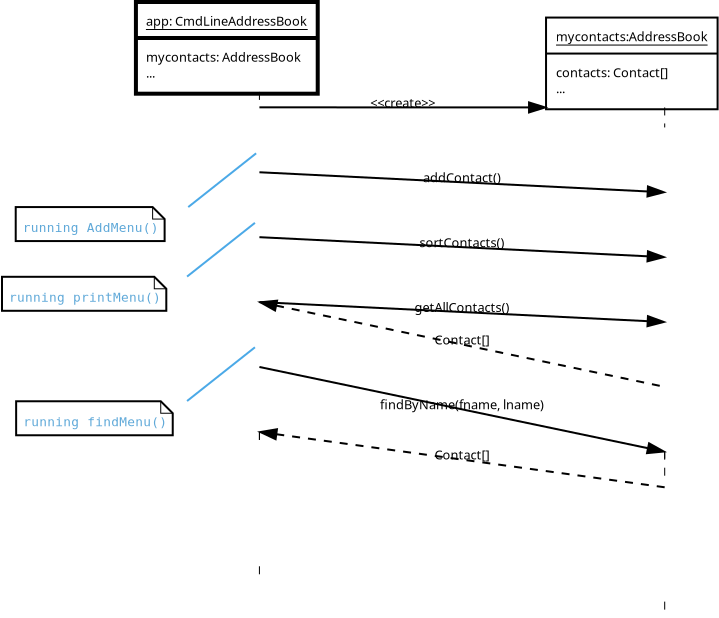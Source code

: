 <?xml version="1.0"?>
<dia:diagram xmlns:dia="http://www.lysator.liu.se/~alla/dia/">
  <dia:layer name="Background" visible="true">
    <dia:object type="UML - Object" version="0" id="O0">
      <dia:attribute name="obj_pos">
        <dia:point val="0.101,-1.737"/>
      </dia:attribute>
      <dia:attribute name="obj_bb">
        <dia:rectangle val="0.051,-1.787;12.501,2.808"/>
      </dia:attribute>
      <dia:attribute name="elem_corner">
        <dia:point val="0.101,-1.737"/>
      </dia:attribute>
      <dia:attribute name="elem_width">
        <dia:real val="12.35"/>
      </dia:attribute>
      <dia:attribute name="elem_height">
        <dia:real val="4.495"/>
      </dia:attribute>
      <dia:attribute name="text">
        <dia:composite type="text">
          <dia:attribute name="string">
            <dia:string>#app: CmdLineAddressBook#</dia:string>
          </dia:attribute>
          <dia:attribute name="font">
            <dia:font name="Helvetica"/>
          </dia:attribute>
          <dia:attribute name="height">
            <dia:real val="0.8"/>
          </dia:attribute>
          <dia:attribute name="pos">
            <dia:point val="6.276,-0.642"/>
          </dia:attribute>
          <dia:attribute name="color">
            <dia:color val="#000000"/>
          </dia:attribute>
          <dia:attribute name="alignment">
            <dia:enum val="1"/>
          </dia:attribute>
        </dia:composite>
      </dia:attribute>
      <dia:attribute name="stereotype">
        <dia:string/>
      </dia:attribute>
      <dia:attribute name="exstate">
        <dia:string/>
      </dia:attribute>
      <dia:attribute name="attrib">
        <dia:composite type="text">
          <dia:attribute name="string">
            <dia:string>#mycontacts: AddressBook
...#</dia:string>
          </dia:attribute>
          <dia:attribute name="font">
            <dia:font name="Helvetica"/>
          </dia:attribute>
          <dia:attribute name="height">
            <dia:real val="0.8"/>
          </dia:attribute>
          <dia:attribute name="pos">
            <dia:point val="0.601,1.158"/>
          </dia:attribute>
          <dia:attribute name="color">
            <dia:color val="#000000"/>
          </dia:attribute>
          <dia:attribute name="alignment">
            <dia:enum val="0"/>
          </dia:attribute>
        </dia:composite>
      </dia:attribute>
      <dia:attribute name="is_active">
        <dia:boolean val="true"/>
      </dia:attribute>
      <dia:attribute name="show_attribs">
        <dia:boolean val="true"/>
      </dia:attribute>
      <dia:attribute name="multiple">
        <dia:boolean val="false"/>
      </dia:attribute>
    </dia:object>
    <dia:object type="UML - Object" version="0" id="O1">
      <dia:attribute name="obj_pos">
        <dia:point val="20.607,-0.959"/>
      </dia:attribute>
      <dia:attribute name="obj_bb">
        <dia:rectangle val="20.557,-1.009;32.523,3.585"/>
      </dia:attribute>
      <dia:attribute name="elem_corner">
        <dia:point val="20.607,-0.959"/>
      </dia:attribute>
      <dia:attribute name="elem_width">
        <dia:real val="11.866"/>
      </dia:attribute>
      <dia:attribute name="elem_height">
        <dia:real val="4.495"/>
      </dia:attribute>
      <dia:attribute name="text">
        <dia:composite type="text">
          <dia:attribute name="string">
            <dia:string>#mycontacts:AddressBook#</dia:string>
          </dia:attribute>
          <dia:attribute name="font">
            <dia:font name="Helvetica"/>
          </dia:attribute>
          <dia:attribute name="height">
            <dia:real val="0.8"/>
          </dia:attribute>
          <dia:attribute name="pos">
            <dia:point val="26.54,0.135"/>
          </dia:attribute>
          <dia:attribute name="color">
            <dia:color val="#000000"/>
          </dia:attribute>
          <dia:attribute name="alignment">
            <dia:enum val="1"/>
          </dia:attribute>
        </dia:composite>
      </dia:attribute>
      <dia:attribute name="stereotype">
        <dia:string/>
      </dia:attribute>
      <dia:attribute name="exstate">
        <dia:string/>
      </dia:attribute>
      <dia:attribute name="attrib">
        <dia:composite type="text">
          <dia:attribute name="string">
            <dia:string>#contacts: Contact[]
...#</dia:string>
          </dia:attribute>
          <dia:attribute name="font">
            <dia:font name="Helvetica"/>
          </dia:attribute>
          <dia:attribute name="height">
            <dia:real val="0.8"/>
          </dia:attribute>
          <dia:attribute name="pos">
            <dia:point val="21.107,1.935"/>
          </dia:attribute>
          <dia:attribute name="color">
            <dia:color val="#000000"/>
          </dia:attribute>
          <dia:attribute name="alignment">
            <dia:enum val="0"/>
          </dia:attribute>
        </dia:composite>
      </dia:attribute>
      <dia:attribute name="is_active">
        <dia:boolean val="false"/>
      </dia:attribute>
      <dia:attribute name="show_attribs">
        <dia:boolean val="true"/>
      </dia:attribute>
      <dia:attribute name="multiple">
        <dia:boolean val="false"/>
      </dia:attribute>
    </dia:object>
    <dia:object type="UML - Lifeline" version="0" id="O2">
      <dia:attribute name="obj_pos">
        <dia:point val="6.276,2.758"/>
      </dia:attribute>
      <dia:attribute name="obj_bb">
        <dia:rectangle val="6.251,2.733;6.301,20.562"/>
      </dia:attribute>
      <dia:attribute name="conn_endpoints">
        <dia:point val="6.276,2.758"/>
        <dia:point val="6.276,20.537"/>
      </dia:attribute>
      <dia:attribute name="rtop">
        <dia:real val="0.773"/>
      </dia:attribute>
      <dia:attribute name="rbot">
        <dia:real val="17.001"/>
      </dia:attribute>
      <dia:attribute name="draw_focus">
        <dia:boolean val="false"/>
      </dia:attribute>
      <dia:attribute name="draw_cross">
        <dia:boolean val="false"/>
      </dia:attribute>
      <dia:connections>
        <dia:connection handle="0" to="O0" connection="6"/>
      </dia:connections>
    </dia:object>
    <dia:object type="UML - Lifeline" version="0" id="O3">
      <dia:attribute name="obj_pos">
        <dia:point val="26.54,3.535"/>
      </dia:attribute>
      <dia:attribute name="obj_bb">
        <dia:rectangle val="26.515,3.51;26.565,22.188"/>
      </dia:attribute>
      <dia:attribute name="conn_endpoints">
        <dia:point val="26.54,3.535"/>
        <dia:point val="26.54,22.163"/>
      </dia:attribute>
      <dia:attribute name="rtop">
        <dia:real val="1"/>
      </dia:attribute>
      <dia:attribute name="rbot">
        <dia:real val="17.213"/>
      </dia:attribute>
      <dia:attribute name="draw_focus">
        <dia:boolean val="false"/>
      </dia:attribute>
      <dia:attribute name="draw_cross">
        <dia:boolean val="false"/>
      </dia:attribute>
      <dia:connections>
        <dia:connection handle="0" to="O1" connection="6"/>
      </dia:connections>
    </dia:object>
    <dia:object type="UML - Message" version="0" id="O4">
      <dia:attribute name="obj_pos">
        <dia:point val="6.276,3.53"/>
      </dia:attribute>
      <dia:attribute name="obj_bb">
        <dia:rectangle val="6.226,2.938;20.657,3.935"/>
      </dia:attribute>
      <dia:attribute name="conn_endpoints">
        <dia:point val="6.276,3.53"/>
        <dia:point val="20.607,3.535"/>
      </dia:attribute>
      <dia:attribute name="text">
        <dia:string>##</dia:string>
      </dia:attribute>
      <dia:attribute name="text_pos">
        <dia:point val="13.442,3.533"/>
      </dia:attribute>
      <dia:attribute name="type">
        <dia:int val="1"/>
      </dia:attribute>
      <dia:connections>
        <dia:connection handle="0" to="O2" connection="0"/>
        <dia:connection handle="1" to="O1" connection="5"/>
      </dia:connections>
    </dia:object>
    <dia:object type="UML - Message" version="0" id="O5">
      <dia:attribute name="obj_pos">
        <dia:point val="6.276,6.776"/>
      </dia:attribute>
      <dia:attribute name="obj_bb">
        <dia:rectangle val="6.226,6.682;26.59,8.178"/>
      </dia:attribute>
      <dia:attribute name="conn_endpoints">
        <dia:point val="6.276,6.776"/>
        <dia:point val="26.54,7.778"/>
      </dia:attribute>
      <dia:attribute name="text">
        <dia:string>#addContact()#</dia:string>
      </dia:attribute>
      <dia:attribute name="text_pos">
        <dia:point val="16.408,7.277"/>
      </dia:attribute>
      <dia:attribute name="type">
        <dia:int val="0"/>
      </dia:attribute>
      <dia:connections>
        <dia:connection handle="0" to="O2" connection="1"/>
        <dia:connection handle="1" to="O3" connection="1"/>
      </dia:connections>
    </dia:object>
    <dia:object type="UML - Message" version="0" id="O6">
      <dia:attribute name="obj_pos">
        <dia:point val="6.276,10.022"/>
      </dia:attribute>
      <dia:attribute name="obj_bb">
        <dia:rectangle val="6.226,9.927;26.59,11.42"/>
      </dia:attribute>
      <dia:attribute name="conn_endpoints">
        <dia:point val="6.276,10.022"/>
        <dia:point val="26.54,11.021"/>
      </dia:attribute>
      <dia:attribute name="text">
        <dia:string>#sortContacts()#</dia:string>
      </dia:attribute>
      <dia:attribute name="text_pos">
        <dia:point val="16.408,10.521"/>
      </dia:attribute>
      <dia:attribute name="type">
        <dia:int val="0"/>
      </dia:attribute>
      <dia:connections>
        <dia:connection handle="0" to="O2" connection="2"/>
        <dia:connection handle="1" to="O3" connection="2"/>
      </dia:connections>
    </dia:object>
    <dia:object type="UML - Message" version="0" id="O7">
      <dia:attribute name="obj_pos">
        <dia:point val="6.276,13.268"/>
      </dia:attribute>
      <dia:attribute name="obj_bb">
        <dia:rectangle val="6.226,13.171;26.59,14.663"/>
      </dia:attribute>
      <dia:attribute name="conn_endpoints">
        <dia:point val="6.276,13.268"/>
        <dia:point val="26.54,14.264"/>
      </dia:attribute>
      <dia:attribute name="text">
        <dia:string>#getAllContacts()#</dia:string>
      </dia:attribute>
      <dia:attribute name="text_pos">
        <dia:point val="16.408,13.765"/>
      </dia:attribute>
      <dia:attribute name="type">
        <dia:int val="0"/>
      </dia:attribute>
      <dia:connections>
        <dia:connection handle="0" to="O2" connection="3"/>
        <dia:connection handle="1" to="O3" connection="3"/>
      </dia:connections>
    </dia:object>
    <dia:object type="UML - Message" version="0" id="O8">
      <dia:attribute name="obj_pos">
        <dia:point val="6.276,13.268"/>
      </dia:attribute>
      <dia:attribute name="obj_bb">
        <dia:rectangle val="6.227,13.219;26.622,17.898"/>
      </dia:attribute>
      <dia:attribute name="conn_endpoints">
        <dia:point val="6.276,13.268"/>
        <dia:point val="26.54,17.506"/>
      </dia:attribute>
      <dia:attribute name="text">
        <dia:string>#Contact[]#</dia:string>
      </dia:attribute>
      <dia:attribute name="text_pos">
        <dia:point val="16.408,15.387"/>
      </dia:attribute>
      <dia:attribute name="type">
        <dia:int val="4"/>
      </dia:attribute>
      <dia:connections>
        <dia:connection handle="0" to="O2" connection="3"/>
        <dia:connection handle="1" to="O3" connection="4"/>
      </dia:connections>
    </dia:object>
    <dia:object type="UML - Message" version="0" id="O9">
      <dia:attribute name="obj_pos">
        <dia:point val="6.276,16.513"/>
      </dia:attribute>
      <dia:attribute name="obj_bb">
        <dia:rectangle val="6.227,16.464;26.622,21.14"/>
      </dia:attribute>
      <dia:attribute name="conn_endpoints">
        <dia:point val="6.276,16.513"/>
        <dia:point val="26.54,20.749"/>
      </dia:attribute>
      <dia:attribute name="text">
        <dia:string>#findByName(fname, lname)#</dia:string>
      </dia:attribute>
      <dia:attribute name="text_pos">
        <dia:point val="16.408,18.631"/>
      </dia:attribute>
      <dia:attribute name="type">
        <dia:int val="0"/>
      </dia:attribute>
      <dia:connections>
        <dia:connection handle="0" to="O2" connection="4"/>
        <dia:connection handle="1" to="O3" connection="5"/>
      </dia:connections>
    </dia:object>
    <dia:object type="UML - Message" version="0" id="O10">
      <dia:attribute name="obj_pos">
        <dia:point val="6.276,19.759"/>
      </dia:attribute>
      <dia:attribute name="obj_bb">
        <dia:rectangle val="6.227,19.709;26.594,22.923"/>
      </dia:attribute>
      <dia:attribute name="conn_endpoints">
        <dia:point val="6.276,19.759"/>
        <dia:point val="26.54,22.527"/>
      </dia:attribute>
      <dia:attribute name="text">
        <dia:string>#Contact[]#</dia:string>
      </dia:attribute>
      <dia:attribute name="text_pos">
        <dia:point val="16.408,21.143"/>
      </dia:attribute>
      <dia:attribute name="type">
        <dia:int val="4"/>
      </dia:attribute>
      <dia:connections>
        <dia:connection handle="0" to="O2" connection="5"/>
        <dia:connection handle="1" to="O11" connection="1"/>
      </dia:connections>
    </dia:object>
    <dia:object type="UML - Lifeline" version="0" id="O11">
      <dia:attribute name="obj_pos">
        <dia:point val="26.54,20.749"/>
      </dia:attribute>
      <dia:attribute name="obj_bb">
        <dia:rectangle val="26.515,20.724;26.565,29.047"/>
      </dia:attribute>
      <dia:attribute name="conn_endpoints">
        <dia:point val="26.54,20.749"/>
        <dia:point val="26.54,29.022"/>
      </dia:attribute>
      <dia:attribute name="rtop">
        <dia:real val="0.349"/>
      </dia:attribute>
      <dia:attribute name="rbot">
        <dia:real val="7.495"/>
      </dia:attribute>
      <dia:attribute name="draw_focus">
        <dia:boolean val="false"/>
      </dia:attribute>
      <dia:attribute name="draw_cross">
        <dia:boolean val="false"/>
      </dia:attribute>
      <dia:connections>
        <dia:connection handle="0" to="O3" connection="5"/>
      </dia:connections>
    </dia:object>
    <dia:object type="UML - Lifeline" version="0" id="O12">
      <dia:attribute name="obj_pos">
        <dia:point val="6.276,19.759"/>
      </dia:attribute>
      <dia:attribute name="obj_bb">
        <dia:rectangle val="6.251,19.734;6.301,27.282"/>
      </dia:attribute>
      <dia:attribute name="conn_endpoints">
        <dia:point val="6.276,19.759"/>
        <dia:point val="6.276,27.257"/>
      </dia:attribute>
      <dia:attribute name="rtop">
        <dia:real val="0.778"/>
      </dia:attribute>
      <dia:attribute name="rbot">
        <dia:real val="6.718"/>
      </dia:attribute>
      <dia:attribute name="draw_focus">
        <dia:boolean val="false"/>
      </dia:attribute>
      <dia:attribute name="draw_cross">
        <dia:boolean val="false"/>
      </dia:attribute>
      <dia:connections>
        <dia:connection handle="0" to="O2" connection="5"/>
      </dia:connections>
    </dia:object>
    <dia:object type="UML - Note" version="0" id="O13">
      <dia:attribute name="obj_pos">
        <dia:point val="-5.909,8.516"/>
      </dia:attribute>
      <dia:attribute name="obj_bb">
        <dia:rectangle val="-5.959,8.466;3.482,10.266"/>
      </dia:attribute>
      <dia:attribute name="elem_corner">
        <dia:point val="-5.909,8.516"/>
      </dia:attribute>
      <dia:attribute name="elem_width">
        <dia:real val="9.342"/>
      </dia:attribute>
      <dia:attribute name="elem_height">
        <dia:real val="1.7"/>
      </dia:attribute>
      <dia:attribute name="text">
        <dia:composite type="text">
          <dia:attribute name="string">
            <dia:string>#running AddMenu()#</dia:string>
          </dia:attribute>
          <dia:attribute name="font">
            <dia:font name="Courier"/>
          </dia:attribute>
          <dia:attribute name="height">
            <dia:real val="0.8"/>
          </dia:attribute>
          <dia:attribute name="pos">
            <dia:point val="-5.559,9.761"/>
          </dia:attribute>
          <dia:attribute name="color">
            <dia:color val="#5ea8d8"/>
          </dia:attribute>
          <dia:attribute name="alignment">
            <dia:enum val="0"/>
          </dia:attribute>
        </dia:composite>
      </dia:attribute>
    </dia:object>
    <dia:object type="Standard - Line" version="0" id="O14">
      <dia:attribute name="obj_pos">
        <dia:point val="2.717,8.516"/>
      </dia:attribute>
      <dia:attribute name="obj_bb">
        <dia:rectangle val="2.678,5.79;6.151,8.555"/>
      </dia:attribute>
      <dia:attribute name="conn_endpoints">
        <dia:point val="2.717,8.516"/>
        <dia:point val="6.111,5.829"/>
      </dia:attribute>
      <dia:attribute name="numcp">
        <dia:int val="1"/>
      </dia:attribute>
      <dia:attribute name="line_color">
        <dia:color val="#4ba9e7"/>
      </dia:attribute>
      <dia:attribute name="line_width">
        <dia:real val="0.1"/>
      </dia:attribute>
    </dia:object>
    <dia:object type="UML - Note" version="0" id="O15">
      <dia:attribute name="obj_pos">
        <dia:point val="-6.595,12.002"/>
      </dia:attribute>
      <dia:attribute name="obj_bb">
        <dia:rectangle val="-6.645,11.953;3.766,13.752"/>
      </dia:attribute>
      <dia:attribute name="elem_corner">
        <dia:point val="-6.595,12.002"/>
      </dia:attribute>
      <dia:attribute name="elem_width">
        <dia:real val="10.311"/>
      </dia:attribute>
      <dia:attribute name="elem_height">
        <dia:real val="1.7"/>
      </dia:attribute>
      <dia:attribute name="text">
        <dia:composite type="text">
          <dia:attribute name="string">
            <dia:string>#running printMenu()#</dia:string>
          </dia:attribute>
          <dia:attribute name="font">
            <dia:font name="Courier"/>
          </dia:attribute>
          <dia:attribute name="height">
            <dia:real val="0.8"/>
          </dia:attribute>
          <dia:attribute name="pos">
            <dia:point val="-6.245,13.247"/>
          </dia:attribute>
          <dia:attribute name="color">
            <dia:color val="#5ea8d8"/>
          </dia:attribute>
          <dia:attribute name="alignment">
            <dia:enum val="0"/>
          </dia:attribute>
        </dia:composite>
      </dia:attribute>
    </dia:object>
    <dia:object type="UML - Note" version="0" id="O16">
      <dia:attribute name="obj_pos">
        <dia:point val="-5.888,18.225"/>
      </dia:attribute>
      <dia:attribute name="obj_bb">
        <dia:rectangle val="-5.938,18.175;3.989,19.975"/>
      </dia:attribute>
      <dia:attribute name="elem_corner">
        <dia:point val="-5.888,18.225"/>
      </dia:attribute>
      <dia:attribute name="elem_width">
        <dia:real val="9.826"/>
      </dia:attribute>
      <dia:attribute name="elem_height">
        <dia:real val="1.7"/>
      </dia:attribute>
      <dia:attribute name="text">
        <dia:composite type="text">
          <dia:attribute name="string">
            <dia:string>#running findMenu()#</dia:string>
          </dia:attribute>
          <dia:attribute name="font">
            <dia:font name="Courier"/>
          </dia:attribute>
          <dia:attribute name="height">
            <dia:real val="0.8"/>
          </dia:attribute>
          <dia:attribute name="pos">
            <dia:point val="-5.538,19.47"/>
          </dia:attribute>
          <dia:attribute name="color">
            <dia:color val="#5ea8d8"/>
          </dia:attribute>
          <dia:attribute name="alignment">
            <dia:enum val="0"/>
          </dia:attribute>
        </dia:composite>
      </dia:attribute>
    </dia:object>
    <dia:object type="Standard - Line" version="0" id="O17">
      <dia:attribute name="obj_pos">
        <dia:point val="2.658,11.992"/>
      </dia:attribute>
      <dia:attribute name="obj_bb">
        <dia:rectangle val="2.618,9.265;6.091,12.031"/>
      </dia:attribute>
      <dia:attribute name="conn_endpoints">
        <dia:point val="2.658,11.992"/>
        <dia:point val="6.052,9.305"/>
      </dia:attribute>
      <dia:attribute name="numcp">
        <dia:int val="1"/>
      </dia:attribute>
      <dia:attribute name="line_color">
        <dia:color val="#4ba9e7"/>
      </dia:attribute>
      <dia:attribute name="line_width">
        <dia:real val="0.1"/>
      </dia:attribute>
    </dia:object>
    <dia:object type="Standard - Line" version="0" id="O18">
      <dia:attribute name="obj_pos">
        <dia:point val="2.658,18.214"/>
      </dia:attribute>
      <dia:attribute name="obj_bb">
        <dia:rectangle val="2.618,15.488;6.091,18.253"/>
      </dia:attribute>
      <dia:attribute name="conn_endpoints">
        <dia:point val="2.658,18.214"/>
        <dia:point val="6.052,15.527"/>
      </dia:attribute>
      <dia:attribute name="numcp">
        <dia:int val="1"/>
      </dia:attribute>
      <dia:attribute name="line_color">
        <dia:color val="#4ba9e7"/>
      </dia:attribute>
      <dia:attribute name="line_width">
        <dia:real val="0.1"/>
      </dia:attribute>
    </dia:object>
  </dia:layer>
</dia:diagram>
